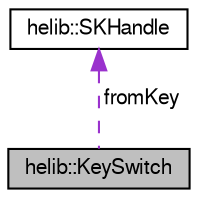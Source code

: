 digraph "helib::KeySwitch"
{
  edge [fontname="FreeSans",fontsize="10",labelfontname="FreeSans",labelfontsize="10"];
  node [fontname="FreeSans",fontsize="10",shape=record];
  Node1 [label="helib::KeySwitch",height=0.2,width=0.4,color="black", fillcolor="grey75", style="filled", fontcolor="black"];
  Node2 -> Node1 [dir="back",color="darkorchid3",fontsize="10",style="dashed",label=" fromKey" ];
  Node2 [label="helib::SKHandle",height=0.2,width=0.4,color="black", fillcolor="white", style="filled",URL="$classhelib_1_1_s_k_handle.html",tooltip="A handle, describing the secret-key element that \"matches\" a part, of the form s^r(X^t). "];
}
